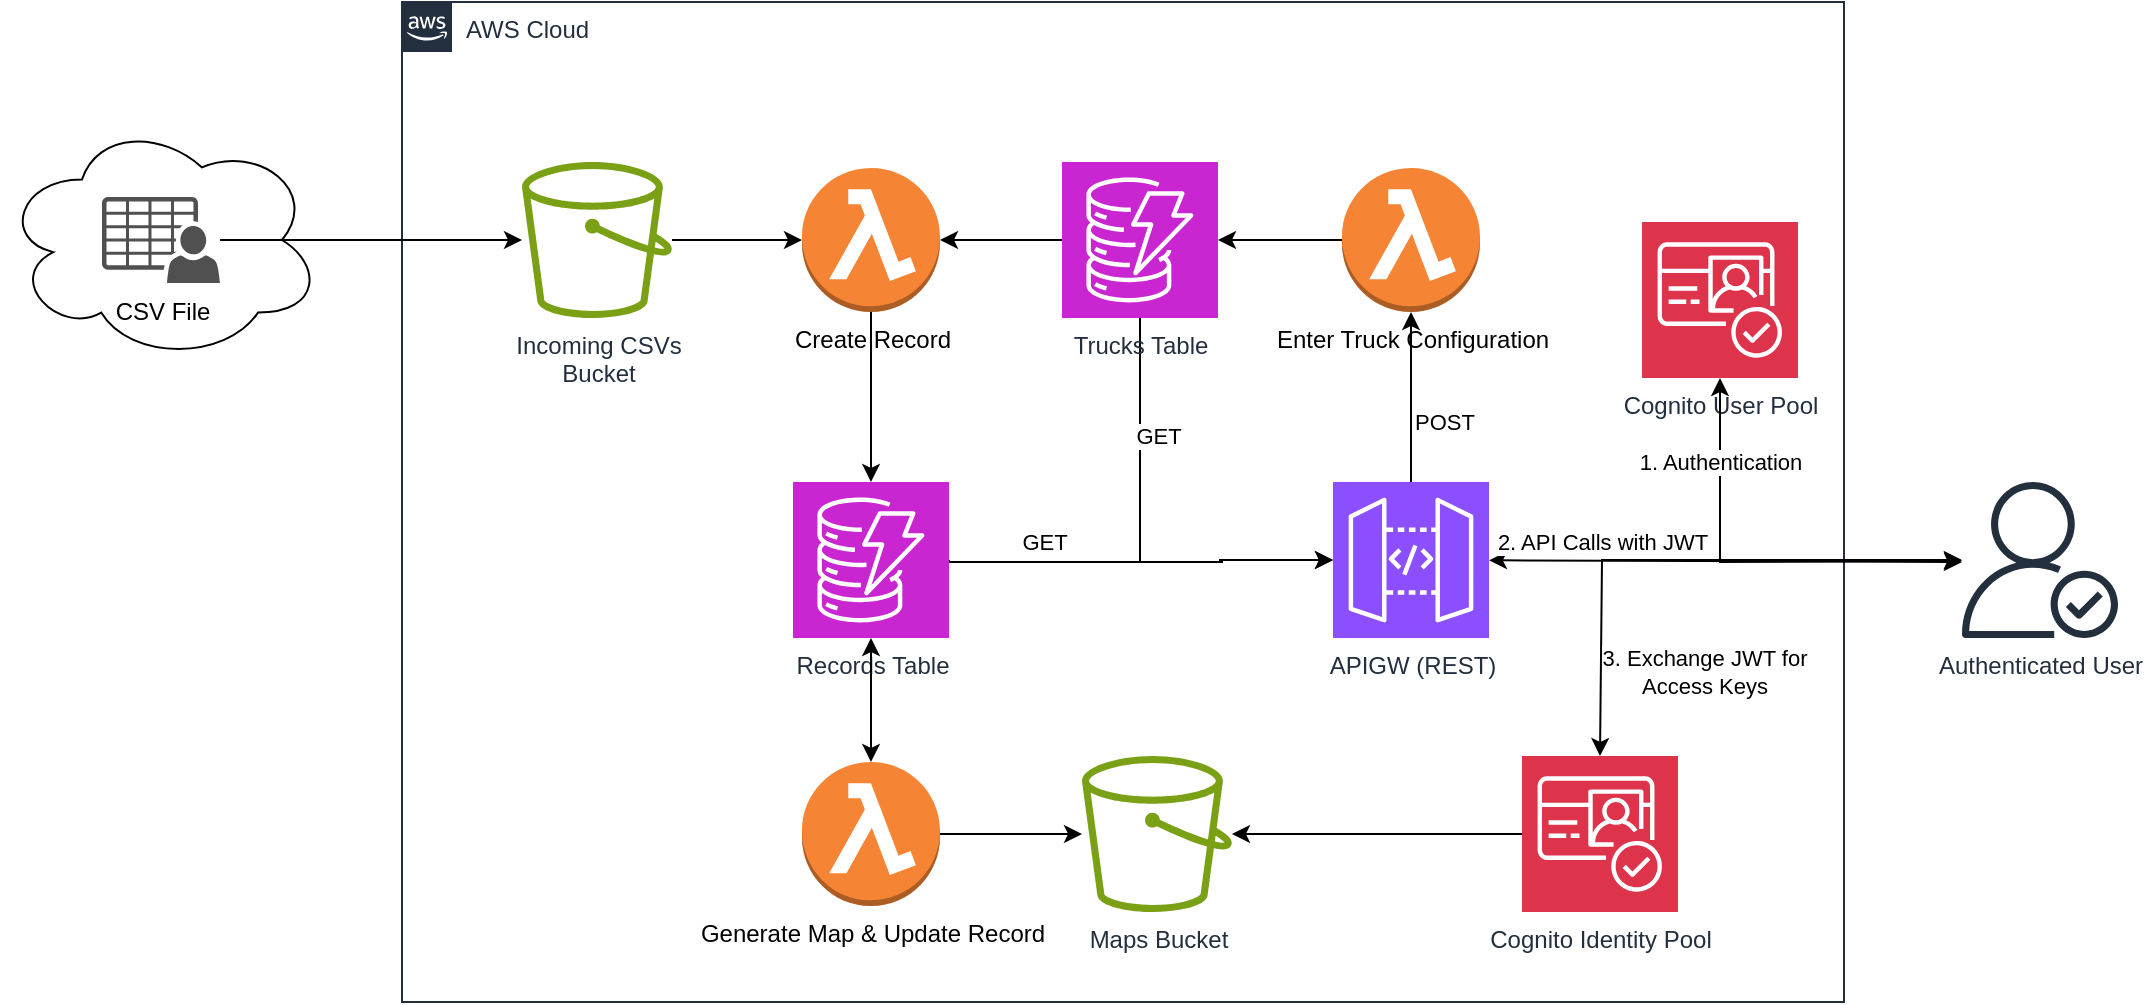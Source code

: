 <mxfile version="21.8.0" type="device">
  <diagram name="Page-1" id="0irzRqf_eoRYIg1Gaght">
    <mxGraphModel dx="1434" dy="782" grid="0" gridSize="10" guides="1" tooltips="1" connect="1" arrows="1" fold="1" page="1" pageScale="1" pageWidth="1100" pageHeight="850" background="#ffffff" math="0" shadow="0">
      <root>
        <mxCell id="0" />
        <mxCell id="1" parent="0" />
        <mxCell id="cRiHesB_1Z08giJfWvzJ-46" value="" style="ellipse;shape=cloud;whiteSpace=wrap;html=1;" vertex="1" parent="1">
          <mxGeometry y="148.5" width="160" height="121" as="geometry" />
        </mxCell>
        <mxCell id="cRiHesB_1Z08giJfWvzJ-1" value="AWS Cloud" style="points=[[0,0],[0.25,0],[0.5,0],[0.75,0],[1,0],[1,0.25],[1,0.5],[1,0.75],[1,1],[0.75,1],[0.5,1],[0.25,1],[0,1],[0,0.75],[0,0.5],[0,0.25]];outlineConnect=0;gradientColor=none;html=1;whiteSpace=wrap;fontSize=12;fontStyle=0;container=1;pointerEvents=0;collapsible=0;recursiveResize=0;shape=mxgraph.aws4.group;grIcon=mxgraph.aws4.group_aws_cloud_alt;strokeColor=#232F3E;fillColor=none;verticalAlign=top;align=left;spacingLeft=30;fontColor=#232F3E;dashed=0;" vertex="1" parent="1">
          <mxGeometry x="200" y="90" width="721" height="500" as="geometry" />
        </mxCell>
        <mxCell id="cRiHesB_1Z08giJfWvzJ-18" value="" style="edgeStyle=orthogonalEdgeStyle;rounded=0;orthogonalLoop=1;jettySize=auto;html=1;" edge="1" parent="cRiHesB_1Z08giJfWvzJ-1" source="cRiHesB_1Z08giJfWvzJ-4" target="cRiHesB_1Z08giJfWvzJ-8">
          <mxGeometry relative="1" as="geometry" />
        </mxCell>
        <mxCell id="cRiHesB_1Z08giJfWvzJ-4" value="Enter Truck Configuration" style="outlineConnect=0;dashed=0;verticalLabelPosition=bottom;verticalAlign=top;align=center;html=1;shape=mxgraph.aws3.lambda_function;fillColor=#F58534;gradientColor=none;" vertex="1" parent="cRiHesB_1Z08giJfWvzJ-1">
          <mxGeometry x="470" y="83" width="69" height="72" as="geometry" />
        </mxCell>
        <mxCell id="cRiHesB_1Z08giJfWvzJ-16" value="" style="edgeStyle=orthogonalEdgeStyle;rounded=0;orthogonalLoop=1;jettySize=auto;html=1;" edge="1" parent="cRiHesB_1Z08giJfWvzJ-1" source="cRiHesB_1Z08giJfWvzJ-5" target="cRiHesB_1Z08giJfWvzJ-6">
          <mxGeometry relative="1" as="geometry" />
        </mxCell>
        <mxCell id="cRiHesB_1Z08giJfWvzJ-5" value="Generate Map &amp;amp; Update Record" style="outlineConnect=0;dashed=0;verticalLabelPosition=bottom;verticalAlign=top;align=center;html=1;shape=mxgraph.aws3.lambda_function;fillColor=#F58534;gradientColor=none;" vertex="1" parent="cRiHesB_1Z08giJfWvzJ-1">
          <mxGeometry x="200" y="380" width="69" height="72" as="geometry" />
        </mxCell>
        <mxCell id="cRiHesB_1Z08giJfWvzJ-11" value="" style="edgeStyle=orthogonalEdgeStyle;rounded=0;orthogonalLoop=1;jettySize=auto;html=1;" edge="1" parent="cRiHesB_1Z08giJfWvzJ-1" source="cRiHesB_1Z08giJfWvzJ-7" target="cRiHesB_1Z08giJfWvzJ-10">
          <mxGeometry relative="1" as="geometry" />
        </mxCell>
        <mxCell id="cRiHesB_1Z08giJfWvzJ-7" value="&lt;div&gt;Incoming CSVs&lt;/div&gt;&lt;div&gt;Bucket&lt;br&gt;&lt;/div&gt;" style="sketch=0;outlineConnect=0;fontColor=#232F3E;gradientColor=none;fillColor=#7AA116;strokeColor=none;dashed=0;verticalLabelPosition=bottom;verticalAlign=top;align=center;html=1;fontSize=12;fontStyle=0;aspect=fixed;pointerEvents=1;shape=mxgraph.aws4.bucket;" vertex="1" parent="cRiHesB_1Z08giJfWvzJ-1">
          <mxGeometry x="60" y="80" width="75" height="78" as="geometry" />
        </mxCell>
        <mxCell id="cRiHesB_1Z08giJfWvzJ-6" value="Maps Bucket" style="sketch=0;outlineConnect=0;fontColor=#232F3E;gradientColor=none;fillColor=#7AA116;strokeColor=none;dashed=0;verticalLabelPosition=bottom;verticalAlign=top;align=center;html=1;fontSize=12;fontStyle=0;aspect=fixed;pointerEvents=1;shape=mxgraph.aws4.bucket;" vertex="1" parent="cRiHesB_1Z08giJfWvzJ-1">
          <mxGeometry x="340" y="377" width="75" height="78" as="geometry" />
        </mxCell>
        <mxCell id="cRiHesB_1Z08giJfWvzJ-13" value="" style="edgeStyle=orthogonalEdgeStyle;rounded=0;orthogonalLoop=1;jettySize=auto;html=1;" edge="1" parent="cRiHesB_1Z08giJfWvzJ-1" source="cRiHesB_1Z08giJfWvzJ-8" target="cRiHesB_1Z08giJfWvzJ-10">
          <mxGeometry relative="1" as="geometry" />
        </mxCell>
        <mxCell id="cRiHesB_1Z08giJfWvzJ-31" value="" style="edgeStyle=orthogonalEdgeStyle;rounded=0;orthogonalLoop=1;jettySize=auto;html=1;entryX=0;entryY=0.5;entryDx=0;entryDy=0;entryPerimeter=0;" edge="1" parent="cRiHesB_1Z08giJfWvzJ-1" source="cRiHesB_1Z08giJfWvzJ-8" target="cRiHesB_1Z08giJfWvzJ-25">
          <mxGeometry relative="1" as="geometry">
            <mxPoint x="409" y="247" as="targetPoint" />
            <Array as="points">
              <mxPoint x="409" y="280" />
            </Array>
          </mxGeometry>
        </mxCell>
        <mxCell id="cRiHesB_1Z08giJfWvzJ-57" value="GET" style="edgeLabel;html=1;align=center;verticalAlign=middle;resizable=0;points=[];" vertex="1" connectable="0" parent="cRiHesB_1Z08giJfWvzJ-31">
          <mxGeometry x="-0.462" y="1" relative="1" as="geometry">
            <mxPoint x="8" as="offset" />
          </mxGeometry>
        </mxCell>
        <mxCell id="cRiHesB_1Z08giJfWvzJ-8" value="Trucks Table" style="sketch=0;points=[[0,0,0],[0.25,0,0],[0.5,0,0],[0.75,0,0],[1,0,0],[0,1,0],[0.25,1,0],[0.5,1,0],[0.75,1,0],[1,1,0],[0,0.25,0],[0,0.5,0],[0,0.75,0],[1,0.25,0],[1,0.5,0],[1,0.75,0]];outlineConnect=0;fontColor=#232F3E;fillColor=#C925D1;strokeColor=#ffffff;dashed=0;verticalLabelPosition=bottom;verticalAlign=top;align=center;html=1;fontSize=12;fontStyle=0;aspect=fixed;shape=mxgraph.aws4.resourceIcon;resIcon=mxgraph.aws4.dynamodb;" vertex="1" parent="cRiHesB_1Z08giJfWvzJ-1">
          <mxGeometry x="330" y="80" width="78" height="78" as="geometry" />
        </mxCell>
        <mxCell id="cRiHesB_1Z08giJfWvzJ-33" value="" style="edgeStyle=orthogonalEdgeStyle;rounded=0;orthogonalLoop=1;jettySize=auto;html=1;entryX=0;entryY=0.5;entryDx=0;entryDy=0;entryPerimeter=0;exitX=1;exitY=0.5;exitDx=0;exitDy=0;exitPerimeter=0;" edge="1" parent="cRiHesB_1Z08giJfWvzJ-1" source="cRiHesB_1Z08giJfWvzJ-9" target="cRiHesB_1Z08giJfWvzJ-25">
          <mxGeometry relative="1" as="geometry">
            <mxPoint x="332.5" y="259" as="targetPoint" />
            <Array as="points">
              <mxPoint x="274" y="280" />
              <mxPoint x="410" y="280" />
              <mxPoint x="410" y="279" />
            </Array>
          </mxGeometry>
        </mxCell>
        <mxCell id="cRiHesB_1Z08giJfWvzJ-58" value="GET" style="edgeLabel;html=1;align=center;verticalAlign=middle;resizable=0;points=[];" vertex="1" connectable="0" parent="cRiHesB_1Z08giJfWvzJ-33">
          <mxGeometry x="-0.469" y="-2" relative="1" as="geometry">
            <mxPoint x="-3" y="-12" as="offset" />
          </mxGeometry>
        </mxCell>
        <mxCell id="cRiHesB_1Z08giJfWvzJ-9" value="Records Table" style="sketch=0;points=[[0,0,0],[0.25,0,0],[0.5,0,0],[0.75,0,0],[1,0,0],[0,1,0],[0.25,1,0],[0.5,1,0],[0.75,1,0],[1,1,0],[0,0.25,0],[0,0.5,0],[0,0.75,0],[1,0.25,0],[1,0.5,0],[1,0.75,0]];outlineConnect=0;fontColor=#232F3E;fillColor=#C925D1;strokeColor=#ffffff;dashed=0;verticalLabelPosition=bottom;verticalAlign=top;align=center;html=1;fontSize=12;fontStyle=0;aspect=fixed;shape=mxgraph.aws4.resourceIcon;resIcon=mxgraph.aws4.dynamodb;" vertex="1" parent="cRiHesB_1Z08giJfWvzJ-1">
          <mxGeometry x="195.5" y="240" width="78" height="78" as="geometry" />
        </mxCell>
        <mxCell id="cRiHesB_1Z08giJfWvzJ-14" value="" style="edgeStyle=orthogonalEdgeStyle;rounded=0;orthogonalLoop=1;jettySize=auto;html=1;" edge="1" parent="cRiHesB_1Z08giJfWvzJ-1" source="cRiHesB_1Z08giJfWvzJ-10" target="cRiHesB_1Z08giJfWvzJ-9">
          <mxGeometry relative="1" as="geometry" />
        </mxCell>
        <mxCell id="cRiHesB_1Z08giJfWvzJ-10" value="Create Record" style="outlineConnect=0;dashed=0;verticalLabelPosition=bottom;verticalAlign=top;align=center;html=1;shape=mxgraph.aws3.lambda_function;fillColor=#F58534;gradientColor=none;" vertex="1" parent="cRiHesB_1Z08giJfWvzJ-1">
          <mxGeometry x="200" y="83" width="69" height="72" as="geometry" />
        </mxCell>
        <mxCell id="cRiHesB_1Z08giJfWvzJ-17" value="" style="endArrow=classic;startArrow=classic;html=1;rounded=0;entryX=0.5;entryY=1;entryDx=0;entryDy=0;entryPerimeter=0;exitX=0.5;exitY=0;exitDx=0;exitDy=0;exitPerimeter=0;" edge="1" parent="cRiHesB_1Z08giJfWvzJ-1" source="cRiHesB_1Z08giJfWvzJ-5" target="cRiHesB_1Z08giJfWvzJ-9">
          <mxGeometry width="50" height="50" relative="1" as="geometry">
            <mxPoint x="360" y="270" as="sourcePoint" />
            <mxPoint x="410" y="220" as="targetPoint" />
          </mxGeometry>
        </mxCell>
        <mxCell id="cRiHesB_1Z08giJfWvzJ-42" value="" style="edgeStyle=orthogonalEdgeStyle;rounded=0;orthogonalLoop=1;jettySize=auto;html=1;" edge="1" parent="cRiHesB_1Z08giJfWvzJ-1" source="cRiHesB_1Z08giJfWvzJ-25" target="cRiHesB_1Z08giJfWvzJ-4">
          <mxGeometry relative="1" as="geometry" />
        </mxCell>
        <mxCell id="cRiHesB_1Z08giJfWvzJ-59" value="POST" style="edgeLabel;html=1;align=center;verticalAlign=middle;resizable=0;points=[];" vertex="1" connectable="0" parent="cRiHesB_1Z08giJfWvzJ-42">
          <mxGeometry x="-0.176" y="3" relative="1" as="geometry">
            <mxPoint x="19" y="5" as="offset" />
          </mxGeometry>
        </mxCell>
        <mxCell id="cRiHesB_1Z08giJfWvzJ-25" value="APIGW (REST)" style="sketch=0;points=[[0,0,0],[0.25,0,0],[0.5,0,0],[0.75,0,0],[1,0,0],[0,1,0],[0.25,1,0],[0.5,1,0],[0.75,1,0],[1,1,0],[0,0.25,0],[0,0.5,0],[0,0.75,0],[1,0.25,0],[1,0.5,0],[1,0.75,0]];outlineConnect=0;fontColor=#232F3E;fillColor=#8C4FFF;strokeColor=#ffffff;dashed=0;verticalLabelPosition=bottom;verticalAlign=top;align=center;html=1;fontSize=12;fontStyle=0;aspect=fixed;shape=mxgraph.aws4.resourceIcon;resIcon=mxgraph.aws4.api_gateway;" vertex="1" parent="cRiHesB_1Z08giJfWvzJ-1">
          <mxGeometry x="465.5" y="240" width="78" height="78" as="geometry" />
        </mxCell>
        <mxCell id="cRiHesB_1Z08giJfWvzJ-34" value="Cognito User Pool" style="sketch=0;points=[[0,0,0],[0.25,0,0],[0.5,0,0],[0.75,0,0],[1,0,0],[0,1,0],[0.25,1,0],[0.5,1,0],[0.75,1,0],[1,1,0],[0,0.25,0],[0,0.5,0],[0,0.75,0],[1,0.25,0],[1,0.5,0],[1,0.75,0]];outlineConnect=0;fontColor=#232F3E;fillColor=#DD344C;strokeColor=#ffffff;dashed=0;verticalLabelPosition=bottom;verticalAlign=top;align=center;html=1;fontSize=12;fontStyle=0;aspect=fixed;shape=mxgraph.aws4.resourceIcon;resIcon=mxgraph.aws4.cognito;" vertex="1" parent="cRiHesB_1Z08giJfWvzJ-1">
          <mxGeometry x="620" y="110" width="78" height="78" as="geometry" />
        </mxCell>
        <mxCell id="cRiHesB_1Z08giJfWvzJ-41" value="" style="edgeStyle=orthogonalEdgeStyle;rounded=0;orthogonalLoop=1;jettySize=auto;html=1;" edge="1" parent="cRiHesB_1Z08giJfWvzJ-1" source="cRiHesB_1Z08giJfWvzJ-37" target="cRiHesB_1Z08giJfWvzJ-6">
          <mxGeometry relative="1" as="geometry">
            <mxPoint x="529" y="429" as="targetPoint" />
          </mxGeometry>
        </mxCell>
        <mxCell id="cRiHesB_1Z08giJfWvzJ-37" value="Cognito Identity Pool" style="sketch=0;points=[[0,0,0],[0.25,0,0],[0.5,0,0],[0.75,0,0],[1,0,0],[0,1,0],[0.25,1,0],[0.5,1,0],[0.75,1,0],[1,1,0],[0,0.25,0],[0,0.5,0],[0,0.75,0],[1,0.25,0],[1,0.5,0],[1,0.75,0]];outlineConnect=0;fontColor=#232F3E;fillColor=#DD344C;strokeColor=#ffffff;dashed=0;verticalLabelPosition=bottom;verticalAlign=top;align=center;html=1;fontSize=12;fontStyle=0;aspect=fixed;shape=mxgraph.aws4.resourceIcon;resIcon=mxgraph.aws4.cognito;" vertex="1" parent="cRiHesB_1Z08giJfWvzJ-1">
          <mxGeometry x="560" y="377" width="78" height="78" as="geometry" />
        </mxCell>
        <mxCell id="cRiHesB_1Z08giJfWvzJ-53" value="" style="endArrow=classic;startArrow=classic;html=1;rounded=0;" edge="1" parent="cRiHesB_1Z08giJfWvzJ-1" source="cRiHesB_1Z08giJfWvzJ-25">
          <mxGeometry width="50" height="50" relative="1" as="geometry">
            <mxPoint x="590" y="340" as="sourcePoint" />
            <mxPoint x="780" y="280" as="targetPoint" />
          </mxGeometry>
        </mxCell>
        <mxCell id="cRiHesB_1Z08giJfWvzJ-56" value="2. API Calls with JWT" style="edgeLabel;html=1;align=center;verticalAlign=middle;resizable=0;points=[];" vertex="1" connectable="0" parent="cRiHesB_1Z08giJfWvzJ-53">
          <mxGeometry x="-0.759" y="1" relative="1" as="geometry">
            <mxPoint x="28" y="-8" as="offset" />
          </mxGeometry>
        </mxCell>
        <mxCell id="cRiHesB_1Z08giJfWvzJ-24" value="" style="edgeStyle=orthogonalEdgeStyle;rounded=0;orthogonalLoop=1;jettySize=auto;html=1;" edge="1" parent="1" source="cRiHesB_1Z08giJfWvzJ-21" target="cRiHesB_1Z08giJfWvzJ-7">
          <mxGeometry relative="1" as="geometry" />
        </mxCell>
        <mxCell id="cRiHesB_1Z08giJfWvzJ-21" value="CSV File" style="sketch=0;pointerEvents=1;shadow=0;dashed=0;html=1;strokeColor=none;fillColor=#505050;labelPosition=center;verticalLabelPosition=bottom;verticalAlign=top;outlineConnect=0;align=center;shape=mxgraph.office.users.csv_file;" vertex="1" parent="1">
          <mxGeometry x="50" y="187.5" width="59" height="43" as="geometry" />
        </mxCell>
        <mxCell id="cRiHesB_1Z08giJfWvzJ-43" value="Authenticated User" style="sketch=0;outlineConnect=0;fontColor=#232F3E;gradientColor=none;fillColor=#232F3D;strokeColor=none;dashed=0;verticalLabelPosition=bottom;verticalAlign=top;align=center;html=1;fontSize=12;fontStyle=0;aspect=fixed;pointerEvents=1;shape=mxgraph.aws4.authenticated_user;" vertex="1" parent="1">
          <mxGeometry x="980" y="330" width="78" height="78" as="geometry" />
        </mxCell>
        <mxCell id="cRiHesB_1Z08giJfWvzJ-52" value="" style="endArrow=classic;startArrow=classic;html=1;rounded=0;exitX=0.5;exitY=1;exitDx=0;exitDy=0;exitPerimeter=0;" edge="1" parent="1" source="cRiHesB_1Z08giJfWvzJ-34" target="cRiHesB_1Z08giJfWvzJ-43">
          <mxGeometry width="50" height="50" relative="1" as="geometry">
            <mxPoint x="830" y="408" as="sourcePoint" />
            <mxPoint x="880" y="358" as="targetPoint" />
            <Array as="points">
              <mxPoint x="859" y="370" />
            </Array>
          </mxGeometry>
        </mxCell>
        <mxCell id="cRiHesB_1Z08giJfWvzJ-55" value="1. Authentication " style="edgeLabel;html=1;align=center;verticalAlign=middle;resizable=0;points=[];" vertex="1" connectable="0" parent="cRiHesB_1Z08giJfWvzJ-52">
          <mxGeometry x="-0.441" y="2" relative="1" as="geometry">
            <mxPoint x="-2" y="-18" as="offset" />
          </mxGeometry>
        </mxCell>
        <mxCell id="cRiHesB_1Z08giJfWvzJ-54" value="" style="endArrow=classic;startArrow=classic;html=1;rounded=0;exitX=0.5;exitY=0;exitDx=0;exitDy=0;exitPerimeter=0;" edge="1" parent="1" source="cRiHesB_1Z08giJfWvzJ-37" target="cRiHesB_1Z08giJfWvzJ-43">
          <mxGeometry width="50" height="50" relative="1" as="geometry">
            <mxPoint x="838" y="450" as="sourcePoint" />
            <mxPoint x="970" y="369" as="targetPoint" />
            <Array as="points">
              <mxPoint x="800" y="369" />
            </Array>
          </mxGeometry>
        </mxCell>
        <mxCell id="cRiHesB_1Z08giJfWvzJ-60" value="&lt;div&gt;3. Exchange JWT for&lt;/div&gt;&lt;div&gt;Access Keys&lt;/div&gt;" style="edgeLabel;html=1;align=center;verticalAlign=middle;resizable=0;points=[];" vertex="1" connectable="0" parent="cRiHesB_1Z08giJfWvzJ-54">
          <mxGeometry x="-0.647" y="-2" relative="1" as="geometry">
            <mxPoint x="49" y="7" as="offset" />
          </mxGeometry>
        </mxCell>
      </root>
    </mxGraphModel>
  </diagram>
</mxfile>
